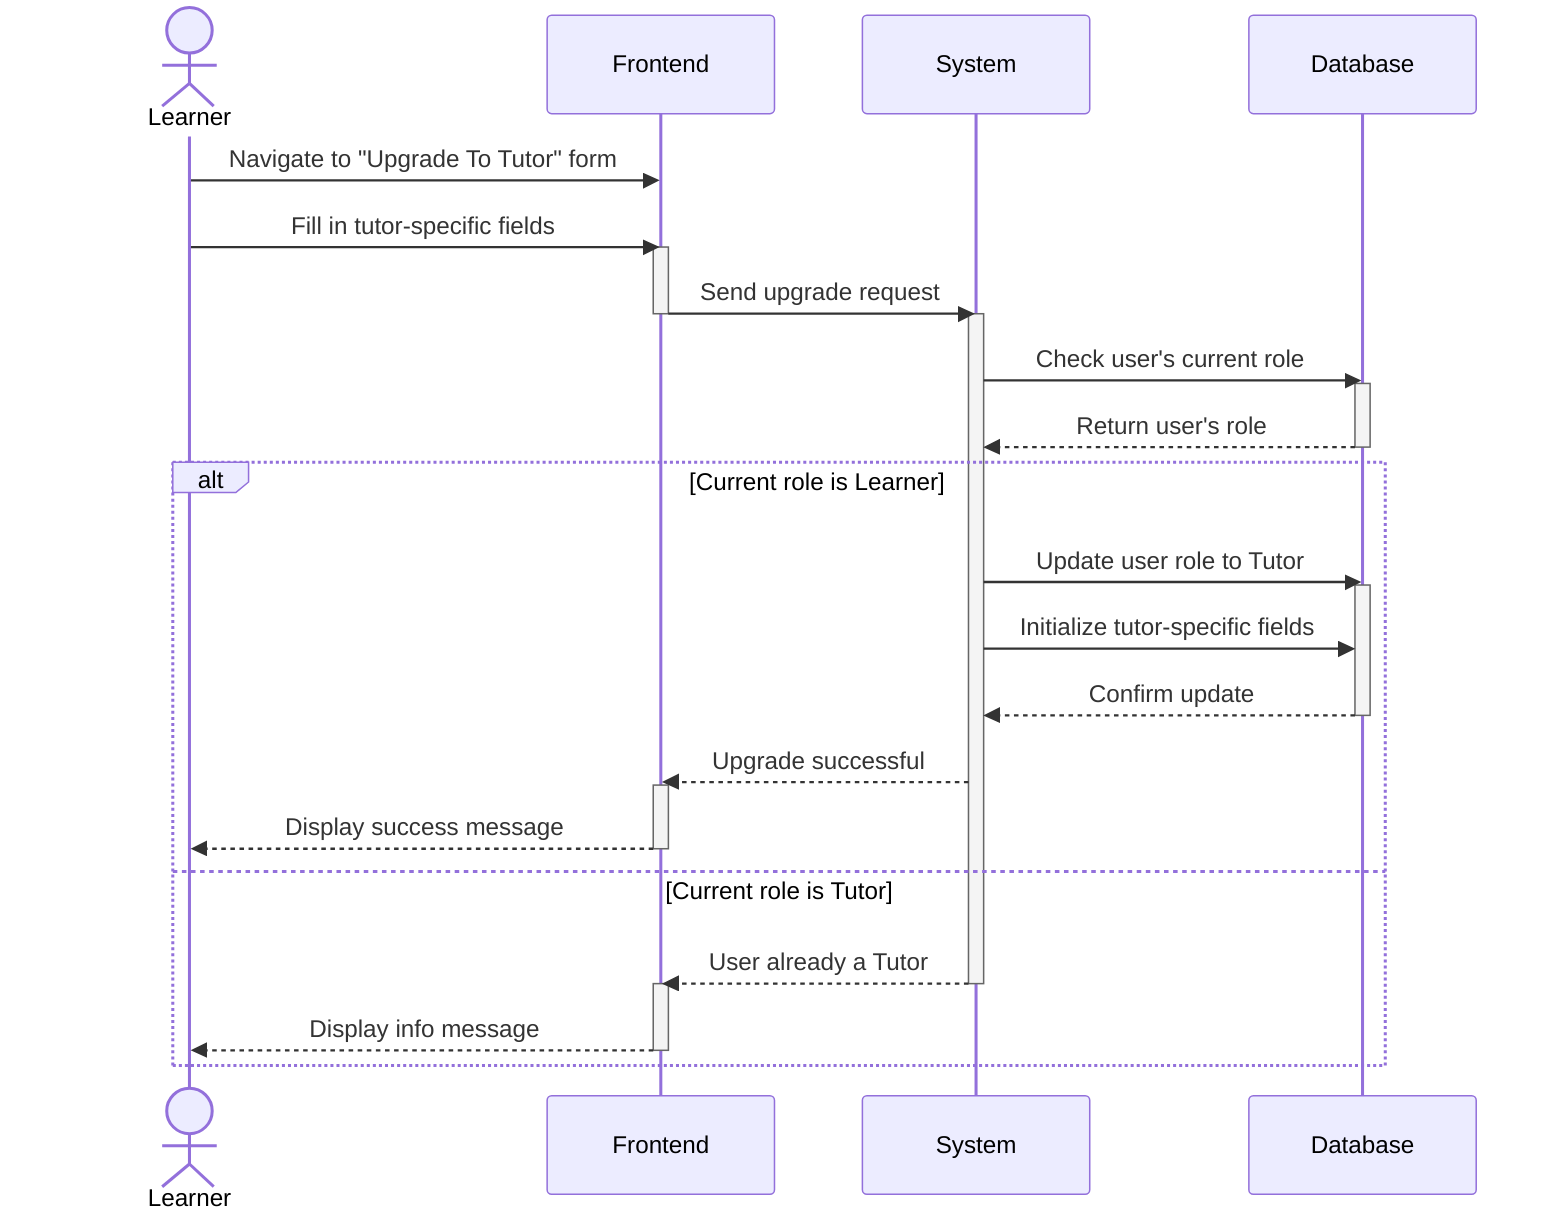 sequenceDiagram
    actor Learner
    participant Frontend
    participant System
    participant Database

    Learner->>Frontend: Navigate to "Upgrade To Tutor" form
    Learner->>Frontend: Fill in tutor-specific fields
    activate Frontend
    Frontend->>System: Send upgrade request
    deactivate Frontend
    activate System
    System->>Database: Check user's current role
    activate Database
    Database-->>System: Return user's role
    deactivate Database

    alt Current role is Learner
        System->>Database: Update user role to Tutor
        activate Database
        System->>Database: Initialize tutor-specific fields
        Database-->>System: Confirm update
        deactivate Database
        System-->>Frontend: Upgrade successful
        activate Frontend
        Frontend-->>Learner: Display success message
        deactivate Frontend
    else Current role is Tutor
        System-->>Frontend: User already a Tutor
        deactivate System
        activate Frontend
        Frontend-->>Learner: Display info message
        deactivate Frontend
    end